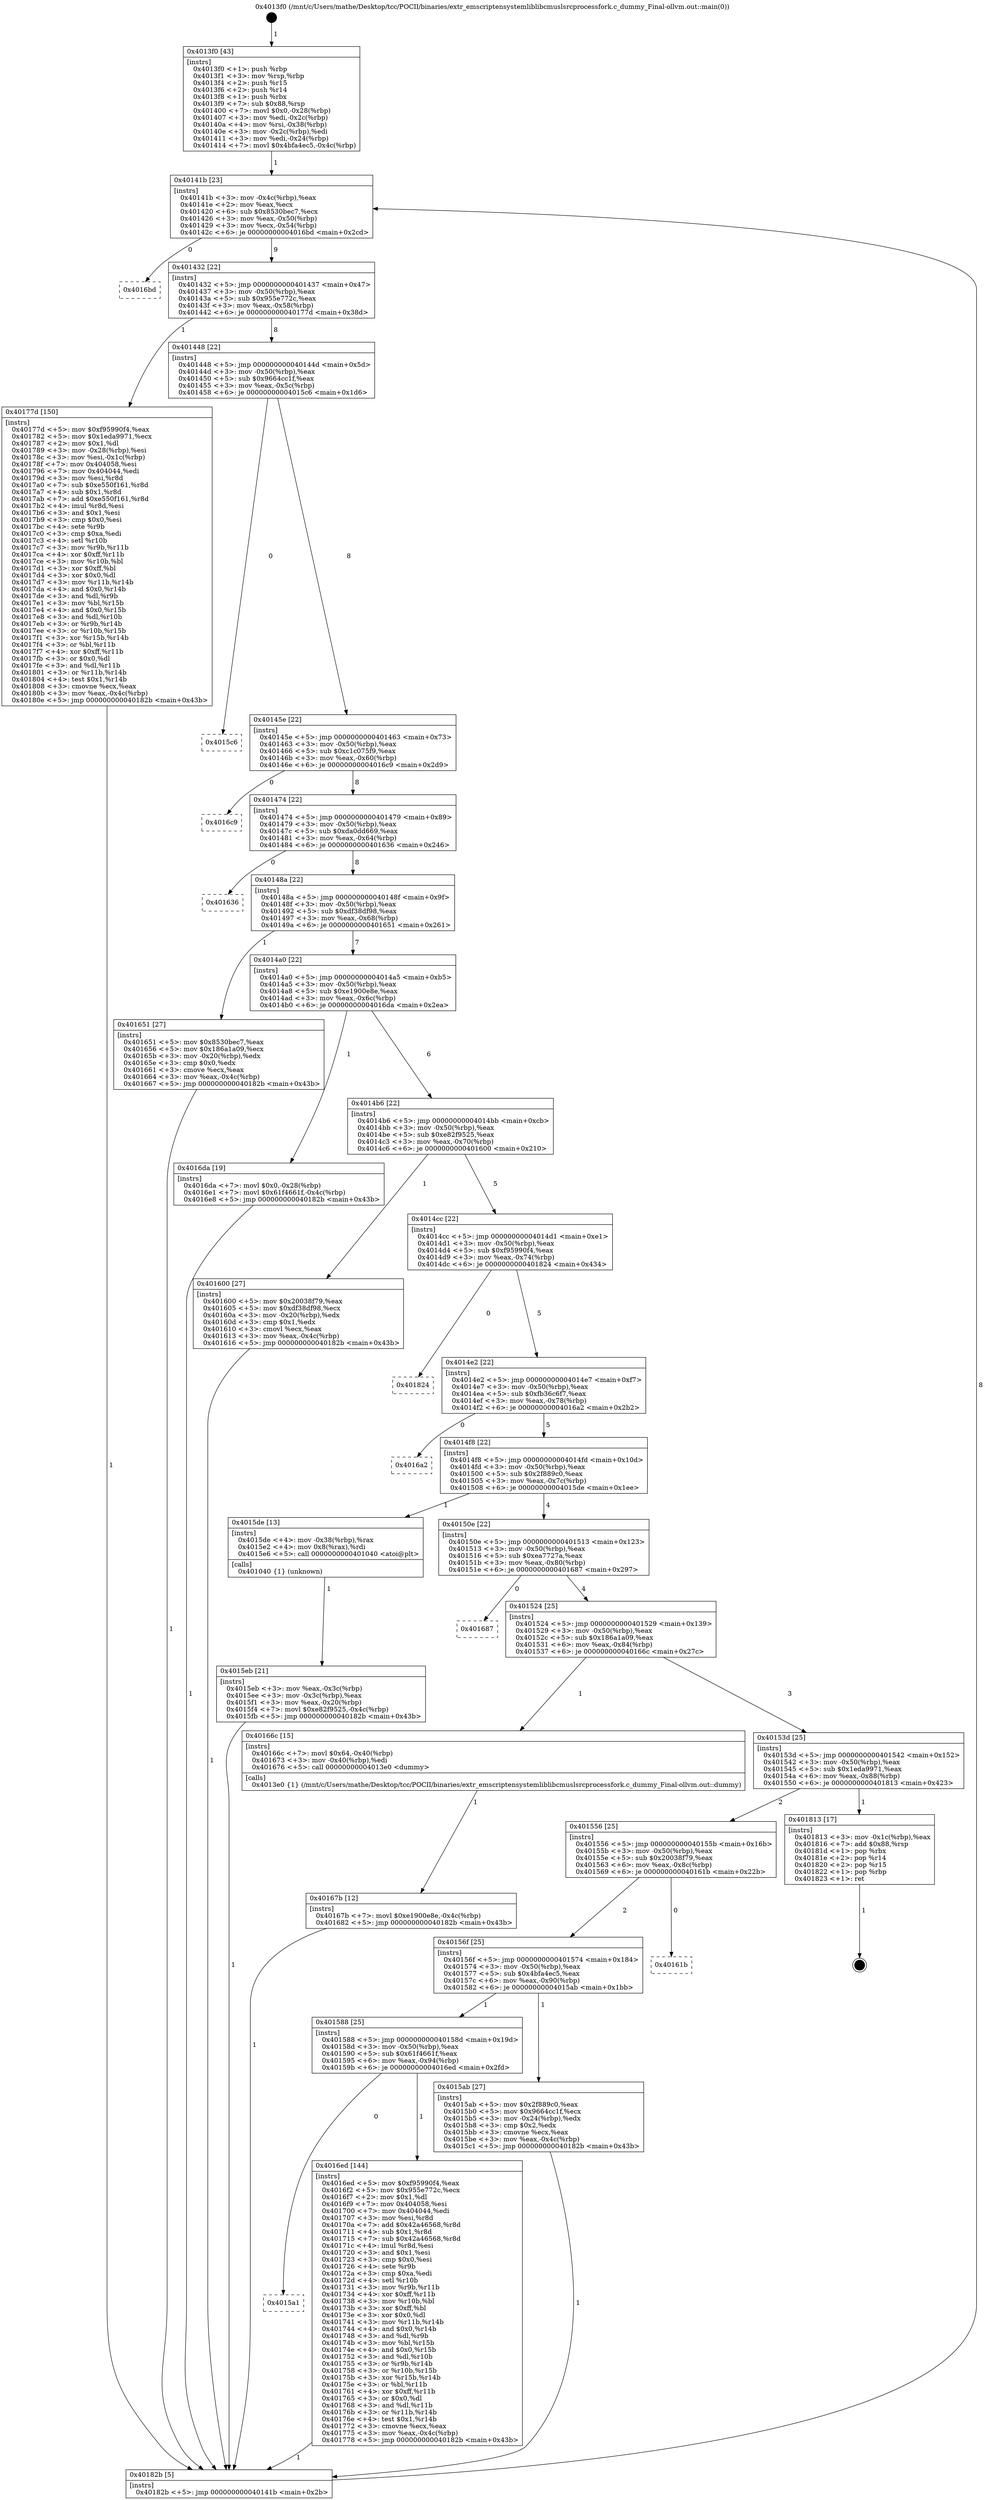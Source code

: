 digraph "0x4013f0" {
  label = "0x4013f0 (/mnt/c/Users/mathe/Desktop/tcc/POCII/binaries/extr_emscriptensystemliblibcmuslsrcprocessfork.c_dummy_Final-ollvm.out::main(0))"
  labelloc = "t"
  node[shape=record]

  Entry [label="",width=0.3,height=0.3,shape=circle,fillcolor=black,style=filled]
  "0x40141b" [label="{
     0x40141b [23]\l
     | [instrs]\l
     &nbsp;&nbsp;0x40141b \<+3\>: mov -0x4c(%rbp),%eax\l
     &nbsp;&nbsp;0x40141e \<+2\>: mov %eax,%ecx\l
     &nbsp;&nbsp;0x401420 \<+6\>: sub $0x8530bec7,%ecx\l
     &nbsp;&nbsp;0x401426 \<+3\>: mov %eax,-0x50(%rbp)\l
     &nbsp;&nbsp;0x401429 \<+3\>: mov %ecx,-0x54(%rbp)\l
     &nbsp;&nbsp;0x40142c \<+6\>: je 00000000004016bd \<main+0x2cd\>\l
  }"]
  "0x4016bd" [label="{
     0x4016bd\l
  }", style=dashed]
  "0x401432" [label="{
     0x401432 [22]\l
     | [instrs]\l
     &nbsp;&nbsp;0x401432 \<+5\>: jmp 0000000000401437 \<main+0x47\>\l
     &nbsp;&nbsp;0x401437 \<+3\>: mov -0x50(%rbp),%eax\l
     &nbsp;&nbsp;0x40143a \<+5\>: sub $0x955e772c,%eax\l
     &nbsp;&nbsp;0x40143f \<+3\>: mov %eax,-0x58(%rbp)\l
     &nbsp;&nbsp;0x401442 \<+6\>: je 000000000040177d \<main+0x38d\>\l
  }"]
  Exit [label="",width=0.3,height=0.3,shape=circle,fillcolor=black,style=filled,peripheries=2]
  "0x40177d" [label="{
     0x40177d [150]\l
     | [instrs]\l
     &nbsp;&nbsp;0x40177d \<+5\>: mov $0xf95990f4,%eax\l
     &nbsp;&nbsp;0x401782 \<+5\>: mov $0x1eda9971,%ecx\l
     &nbsp;&nbsp;0x401787 \<+2\>: mov $0x1,%dl\l
     &nbsp;&nbsp;0x401789 \<+3\>: mov -0x28(%rbp),%esi\l
     &nbsp;&nbsp;0x40178c \<+3\>: mov %esi,-0x1c(%rbp)\l
     &nbsp;&nbsp;0x40178f \<+7\>: mov 0x404058,%esi\l
     &nbsp;&nbsp;0x401796 \<+7\>: mov 0x404044,%edi\l
     &nbsp;&nbsp;0x40179d \<+3\>: mov %esi,%r8d\l
     &nbsp;&nbsp;0x4017a0 \<+7\>: sub $0xe550f161,%r8d\l
     &nbsp;&nbsp;0x4017a7 \<+4\>: sub $0x1,%r8d\l
     &nbsp;&nbsp;0x4017ab \<+7\>: add $0xe550f161,%r8d\l
     &nbsp;&nbsp;0x4017b2 \<+4\>: imul %r8d,%esi\l
     &nbsp;&nbsp;0x4017b6 \<+3\>: and $0x1,%esi\l
     &nbsp;&nbsp;0x4017b9 \<+3\>: cmp $0x0,%esi\l
     &nbsp;&nbsp;0x4017bc \<+4\>: sete %r9b\l
     &nbsp;&nbsp;0x4017c0 \<+3\>: cmp $0xa,%edi\l
     &nbsp;&nbsp;0x4017c3 \<+4\>: setl %r10b\l
     &nbsp;&nbsp;0x4017c7 \<+3\>: mov %r9b,%r11b\l
     &nbsp;&nbsp;0x4017ca \<+4\>: xor $0xff,%r11b\l
     &nbsp;&nbsp;0x4017ce \<+3\>: mov %r10b,%bl\l
     &nbsp;&nbsp;0x4017d1 \<+3\>: xor $0xff,%bl\l
     &nbsp;&nbsp;0x4017d4 \<+3\>: xor $0x0,%dl\l
     &nbsp;&nbsp;0x4017d7 \<+3\>: mov %r11b,%r14b\l
     &nbsp;&nbsp;0x4017da \<+4\>: and $0x0,%r14b\l
     &nbsp;&nbsp;0x4017de \<+3\>: and %dl,%r9b\l
     &nbsp;&nbsp;0x4017e1 \<+3\>: mov %bl,%r15b\l
     &nbsp;&nbsp;0x4017e4 \<+4\>: and $0x0,%r15b\l
     &nbsp;&nbsp;0x4017e8 \<+3\>: and %dl,%r10b\l
     &nbsp;&nbsp;0x4017eb \<+3\>: or %r9b,%r14b\l
     &nbsp;&nbsp;0x4017ee \<+3\>: or %r10b,%r15b\l
     &nbsp;&nbsp;0x4017f1 \<+3\>: xor %r15b,%r14b\l
     &nbsp;&nbsp;0x4017f4 \<+3\>: or %bl,%r11b\l
     &nbsp;&nbsp;0x4017f7 \<+4\>: xor $0xff,%r11b\l
     &nbsp;&nbsp;0x4017fb \<+3\>: or $0x0,%dl\l
     &nbsp;&nbsp;0x4017fe \<+3\>: and %dl,%r11b\l
     &nbsp;&nbsp;0x401801 \<+3\>: or %r11b,%r14b\l
     &nbsp;&nbsp;0x401804 \<+4\>: test $0x1,%r14b\l
     &nbsp;&nbsp;0x401808 \<+3\>: cmovne %ecx,%eax\l
     &nbsp;&nbsp;0x40180b \<+3\>: mov %eax,-0x4c(%rbp)\l
     &nbsp;&nbsp;0x40180e \<+5\>: jmp 000000000040182b \<main+0x43b\>\l
  }"]
  "0x401448" [label="{
     0x401448 [22]\l
     | [instrs]\l
     &nbsp;&nbsp;0x401448 \<+5\>: jmp 000000000040144d \<main+0x5d\>\l
     &nbsp;&nbsp;0x40144d \<+3\>: mov -0x50(%rbp),%eax\l
     &nbsp;&nbsp;0x401450 \<+5\>: sub $0x9664cc1f,%eax\l
     &nbsp;&nbsp;0x401455 \<+3\>: mov %eax,-0x5c(%rbp)\l
     &nbsp;&nbsp;0x401458 \<+6\>: je 00000000004015c6 \<main+0x1d6\>\l
  }"]
  "0x4015a1" [label="{
     0x4015a1\l
  }", style=dashed]
  "0x4015c6" [label="{
     0x4015c6\l
  }", style=dashed]
  "0x40145e" [label="{
     0x40145e [22]\l
     | [instrs]\l
     &nbsp;&nbsp;0x40145e \<+5\>: jmp 0000000000401463 \<main+0x73\>\l
     &nbsp;&nbsp;0x401463 \<+3\>: mov -0x50(%rbp),%eax\l
     &nbsp;&nbsp;0x401466 \<+5\>: sub $0xc1c075f9,%eax\l
     &nbsp;&nbsp;0x40146b \<+3\>: mov %eax,-0x60(%rbp)\l
     &nbsp;&nbsp;0x40146e \<+6\>: je 00000000004016c9 \<main+0x2d9\>\l
  }"]
  "0x4016ed" [label="{
     0x4016ed [144]\l
     | [instrs]\l
     &nbsp;&nbsp;0x4016ed \<+5\>: mov $0xf95990f4,%eax\l
     &nbsp;&nbsp;0x4016f2 \<+5\>: mov $0x955e772c,%ecx\l
     &nbsp;&nbsp;0x4016f7 \<+2\>: mov $0x1,%dl\l
     &nbsp;&nbsp;0x4016f9 \<+7\>: mov 0x404058,%esi\l
     &nbsp;&nbsp;0x401700 \<+7\>: mov 0x404044,%edi\l
     &nbsp;&nbsp;0x401707 \<+3\>: mov %esi,%r8d\l
     &nbsp;&nbsp;0x40170a \<+7\>: add $0x42a46568,%r8d\l
     &nbsp;&nbsp;0x401711 \<+4\>: sub $0x1,%r8d\l
     &nbsp;&nbsp;0x401715 \<+7\>: sub $0x42a46568,%r8d\l
     &nbsp;&nbsp;0x40171c \<+4\>: imul %r8d,%esi\l
     &nbsp;&nbsp;0x401720 \<+3\>: and $0x1,%esi\l
     &nbsp;&nbsp;0x401723 \<+3\>: cmp $0x0,%esi\l
     &nbsp;&nbsp;0x401726 \<+4\>: sete %r9b\l
     &nbsp;&nbsp;0x40172a \<+3\>: cmp $0xa,%edi\l
     &nbsp;&nbsp;0x40172d \<+4\>: setl %r10b\l
     &nbsp;&nbsp;0x401731 \<+3\>: mov %r9b,%r11b\l
     &nbsp;&nbsp;0x401734 \<+4\>: xor $0xff,%r11b\l
     &nbsp;&nbsp;0x401738 \<+3\>: mov %r10b,%bl\l
     &nbsp;&nbsp;0x40173b \<+3\>: xor $0xff,%bl\l
     &nbsp;&nbsp;0x40173e \<+3\>: xor $0x0,%dl\l
     &nbsp;&nbsp;0x401741 \<+3\>: mov %r11b,%r14b\l
     &nbsp;&nbsp;0x401744 \<+4\>: and $0x0,%r14b\l
     &nbsp;&nbsp;0x401748 \<+3\>: and %dl,%r9b\l
     &nbsp;&nbsp;0x40174b \<+3\>: mov %bl,%r15b\l
     &nbsp;&nbsp;0x40174e \<+4\>: and $0x0,%r15b\l
     &nbsp;&nbsp;0x401752 \<+3\>: and %dl,%r10b\l
     &nbsp;&nbsp;0x401755 \<+3\>: or %r9b,%r14b\l
     &nbsp;&nbsp;0x401758 \<+3\>: or %r10b,%r15b\l
     &nbsp;&nbsp;0x40175b \<+3\>: xor %r15b,%r14b\l
     &nbsp;&nbsp;0x40175e \<+3\>: or %bl,%r11b\l
     &nbsp;&nbsp;0x401761 \<+4\>: xor $0xff,%r11b\l
     &nbsp;&nbsp;0x401765 \<+3\>: or $0x0,%dl\l
     &nbsp;&nbsp;0x401768 \<+3\>: and %dl,%r11b\l
     &nbsp;&nbsp;0x40176b \<+3\>: or %r11b,%r14b\l
     &nbsp;&nbsp;0x40176e \<+4\>: test $0x1,%r14b\l
     &nbsp;&nbsp;0x401772 \<+3\>: cmovne %ecx,%eax\l
     &nbsp;&nbsp;0x401775 \<+3\>: mov %eax,-0x4c(%rbp)\l
     &nbsp;&nbsp;0x401778 \<+5\>: jmp 000000000040182b \<main+0x43b\>\l
  }"]
  "0x4016c9" [label="{
     0x4016c9\l
  }", style=dashed]
  "0x401474" [label="{
     0x401474 [22]\l
     | [instrs]\l
     &nbsp;&nbsp;0x401474 \<+5\>: jmp 0000000000401479 \<main+0x89\>\l
     &nbsp;&nbsp;0x401479 \<+3\>: mov -0x50(%rbp),%eax\l
     &nbsp;&nbsp;0x40147c \<+5\>: sub $0xda0dd669,%eax\l
     &nbsp;&nbsp;0x401481 \<+3\>: mov %eax,-0x64(%rbp)\l
     &nbsp;&nbsp;0x401484 \<+6\>: je 0000000000401636 \<main+0x246\>\l
  }"]
  "0x40167b" [label="{
     0x40167b [12]\l
     | [instrs]\l
     &nbsp;&nbsp;0x40167b \<+7\>: movl $0xe1900e8e,-0x4c(%rbp)\l
     &nbsp;&nbsp;0x401682 \<+5\>: jmp 000000000040182b \<main+0x43b\>\l
  }"]
  "0x401636" [label="{
     0x401636\l
  }", style=dashed]
  "0x40148a" [label="{
     0x40148a [22]\l
     | [instrs]\l
     &nbsp;&nbsp;0x40148a \<+5\>: jmp 000000000040148f \<main+0x9f\>\l
     &nbsp;&nbsp;0x40148f \<+3\>: mov -0x50(%rbp),%eax\l
     &nbsp;&nbsp;0x401492 \<+5\>: sub $0xdf38df98,%eax\l
     &nbsp;&nbsp;0x401497 \<+3\>: mov %eax,-0x68(%rbp)\l
     &nbsp;&nbsp;0x40149a \<+6\>: je 0000000000401651 \<main+0x261\>\l
  }"]
  "0x4015eb" [label="{
     0x4015eb [21]\l
     | [instrs]\l
     &nbsp;&nbsp;0x4015eb \<+3\>: mov %eax,-0x3c(%rbp)\l
     &nbsp;&nbsp;0x4015ee \<+3\>: mov -0x3c(%rbp),%eax\l
     &nbsp;&nbsp;0x4015f1 \<+3\>: mov %eax,-0x20(%rbp)\l
     &nbsp;&nbsp;0x4015f4 \<+7\>: movl $0xe82f9525,-0x4c(%rbp)\l
     &nbsp;&nbsp;0x4015fb \<+5\>: jmp 000000000040182b \<main+0x43b\>\l
  }"]
  "0x401651" [label="{
     0x401651 [27]\l
     | [instrs]\l
     &nbsp;&nbsp;0x401651 \<+5\>: mov $0x8530bec7,%eax\l
     &nbsp;&nbsp;0x401656 \<+5\>: mov $0x186a1a09,%ecx\l
     &nbsp;&nbsp;0x40165b \<+3\>: mov -0x20(%rbp),%edx\l
     &nbsp;&nbsp;0x40165e \<+3\>: cmp $0x0,%edx\l
     &nbsp;&nbsp;0x401661 \<+3\>: cmove %ecx,%eax\l
     &nbsp;&nbsp;0x401664 \<+3\>: mov %eax,-0x4c(%rbp)\l
     &nbsp;&nbsp;0x401667 \<+5\>: jmp 000000000040182b \<main+0x43b\>\l
  }"]
  "0x4014a0" [label="{
     0x4014a0 [22]\l
     | [instrs]\l
     &nbsp;&nbsp;0x4014a0 \<+5\>: jmp 00000000004014a5 \<main+0xb5\>\l
     &nbsp;&nbsp;0x4014a5 \<+3\>: mov -0x50(%rbp),%eax\l
     &nbsp;&nbsp;0x4014a8 \<+5\>: sub $0xe1900e8e,%eax\l
     &nbsp;&nbsp;0x4014ad \<+3\>: mov %eax,-0x6c(%rbp)\l
     &nbsp;&nbsp;0x4014b0 \<+6\>: je 00000000004016da \<main+0x2ea\>\l
  }"]
  "0x4013f0" [label="{
     0x4013f0 [43]\l
     | [instrs]\l
     &nbsp;&nbsp;0x4013f0 \<+1\>: push %rbp\l
     &nbsp;&nbsp;0x4013f1 \<+3\>: mov %rsp,%rbp\l
     &nbsp;&nbsp;0x4013f4 \<+2\>: push %r15\l
     &nbsp;&nbsp;0x4013f6 \<+2\>: push %r14\l
     &nbsp;&nbsp;0x4013f8 \<+1\>: push %rbx\l
     &nbsp;&nbsp;0x4013f9 \<+7\>: sub $0x88,%rsp\l
     &nbsp;&nbsp;0x401400 \<+7\>: movl $0x0,-0x28(%rbp)\l
     &nbsp;&nbsp;0x401407 \<+3\>: mov %edi,-0x2c(%rbp)\l
     &nbsp;&nbsp;0x40140a \<+4\>: mov %rsi,-0x38(%rbp)\l
     &nbsp;&nbsp;0x40140e \<+3\>: mov -0x2c(%rbp),%edi\l
     &nbsp;&nbsp;0x401411 \<+3\>: mov %edi,-0x24(%rbp)\l
     &nbsp;&nbsp;0x401414 \<+7\>: movl $0x4bfa4ec5,-0x4c(%rbp)\l
  }"]
  "0x4016da" [label="{
     0x4016da [19]\l
     | [instrs]\l
     &nbsp;&nbsp;0x4016da \<+7\>: movl $0x0,-0x28(%rbp)\l
     &nbsp;&nbsp;0x4016e1 \<+7\>: movl $0x61f4661f,-0x4c(%rbp)\l
     &nbsp;&nbsp;0x4016e8 \<+5\>: jmp 000000000040182b \<main+0x43b\>\l
  }"]
  "0x4014b6" [label="{
     0x4014b6 [22]\l
     | [instrs]\l
     &nbsp;&nbsp;0x4014b6 \<+5\>: jmp 00000000004014bb \<main+0xcb\>\l
     &nbsp;&nbsp;0x4014bb \<+3\>: mov -0x50(%rbp),%eax\l
     &nbsp;&nbsp;0x4014be \<+5\>: sub $0xe82f9525,%eax\l
     &nbsp;&nbsp;0x4014c3 \<+3\>: mov %eax,-0x70(%rbp)\l
     &nbsp;&nbsp;0x4014c6 \<+6\>: je 0000000000401600 \<main+0x210\>\l
  }"]
  "0x40182b" [label="{
     0x40182b [5]\l
     | [instrs]\l
     &nbsp;&nbsp;0x40182b \<+5\>: jmp 000000000040141b \<main+0x2b\>\l
  }"]
  "0x401600" [label="{
     0x401600 [27]\l
     | [instrs]\l
     &nbsp;&nbsp;0x401600 \<+5\>: mov $0x20038f79,%eax\l
     &nbsp;&nbsp;0x401605 \<+5\>: mov $0xdf38df98,%ecx\l
     &nbsp;&nbsp;0x40160a \<+3\>: mov -0x20(%rbp),%edx\l
     &nbsp;&nbsp;0x40160d \<+3\>: cmp $0x1,%edx\l
     &nbsp;&nbsp;0x401610 \<+3\>: cmovl %ecx,%eax\l
     &nbsp;&nbsp;0x401613 \<+3\>: mov %eax,-0x4c(%rbp)\l
     &nbsp;&nbsp;0x401616 \<+5\>: jmp 000000000040182b \<main+0x43b\>\l
  }"]
  "0x4014cc" [label="{
     0x4014cc [22]\l
     | [instrs]\l
     &nbsp;&nbsp;0x4014cc \<+5\>: jmp 00000000004014d1 \<main+0xe1\>\l
     &nbsp;&nbsp;0x4014d1 \<+3\>: mov -0x50(%rbp),%eax\l
     &nbsp;&nbsp;0x4014d4 \<+5\>: sub $0xf95990f4,%eax\l
     &nbsp;&nbsp;0x4014d9 \<+3\>: mov %eax,-0x74(%rbp)\l
     &nbsp;&nbsp;0x4014dc \<+6\>: je 0000000000401824 \<main+0x434\>\l
  }"]
  "0x401588" [label="{
     0x401588 [25]\l
     | [instrs]\l
     &nbsp;&nbsp;0x401588 \<+5\>: jmp 000000000040158d \<main+0x19d\>\l
     &nbsp;&nbsp;0x40158d \<+3\>: mov -0x50(%rbp),%eax\l
     &nbsp;&nbsp;0x401590 \<+5\>: sub $0x61f4661f,%eax\l
     &nbsp;&nbsp;0x401595 \<+6\>: mov %eax,-0x94(%rbp)\l
     &nbsp;&nbsp;0x40159b \<+6\>: je 00000000004016ed \<main+0x2fd\>\l
  }"]
  "0x401824" [label="{
     0x401824\l
  }", style=dashed]
  "0x4014e2" [label="{
     0x4014e2 [22]\l
     | [instrs]\l
     &nbsp;&nbsp;0x4014e2 \<+5\>: jmp 00000000004014e7 \<main+0xf7\>\l
     &nbsp;&nbsp;0x4014e7 \<+3\>: mov -0x50(%rbp),%eax\l
     &nbsp;&nbsp;0x4014ea \<+5\>: sub $0xfb36c6f7,%eax\l
     &nbsp;&nbsp;0x4014ef \<+3\>: mov %eax,-0x78(%rbp)\l
     &nbsp;&nbsp;0x4014f2 \<+6\>: je 00000000004016a2 \<main+0x2b2\>\l
  }"]
  "0x4015ab" [label="{
     0x4015ab [27]\l
     | [instrs]\l
     &nbsp;&nbsp;0x4015ab \<+5\>: mov $0x2f889c0,%eax\l
     &nbsp;&nbsp;0x4015b0 \<+5\>: mov $0x9664cc1f,%ecx\l
     &nbsp;&nbsp;0x4015b5 \<+3\>: mov -0x24(%rbp),%edx\l
     &nbsp;&nbsp;0x4015b8 \<+3\>: cmp $0x2,%edx\l
     &nbsp;&nbsp;0x4015bb \<+3\>: cmovne %ecx,%eax\l
     &nbsp;&nbsp;0x4015be \<+3\>: mov %eax,-0x4c(%rbp)\l
     &nbsp;&nbsp;0x4015c1 \<+5\>: jmp 000000000040182b \<main+0x43b\>\l
  }"]
  "0x4016a2" [label="{
     0x4016a2\l
  }", style=dashed]
  "0x4014f8" [label="{
     0x4014f8 [22]\l
     | [instrs]\l
     &nbsp;&nbsp;0x4014f8 \<+5\>: jmp 00000000004014fd \<main+0x10d\>\l
     &nbsp;&nbsp;0x4014fd \<+3\>: mov -0x50(%rbp),%eax\l
     &nbsp;&nbsp;0x401500 \<+5\>: sub $0x2f889c0,%eax\l
     &nbsp;&nbsp;0x401505 \<+3\>: mov %eax,-0x7c(%rbp)\l
     &nbsp;&nbsp;0x401508 \<+6\>: je 00000000004015de \<main+0x1ee\>\l
  }"]
  "0x40156f" [label="{
     0x40156f [25]\l
     | [instrs]\l
     &nbsp;&nbsp;0x40156f \<+5\>: jmp 0000000000401574 \<main+0x184\>\l
     &nbsp;&nbsp;0x401574 \<+3\>: mov -0x50(%rbp),%eax\l
     &nbsp;&nbsp;0x401577 \<+5\>: sub $0x4bfa4ec5,%eax\l
     &nbsp;&nbsp;0x40157c \<+6\>: mov %eax,-0x90(%rbp)\l
     &nbsp;&nbsp;0x401582 \<+6\>: je 00000000004015ab \<main+0x1bb\>\l
  }"]
  "0x4015de" [label="{
     0x4015de [13]\l
     | [instrs]\l
     &nbsp;&nbsp;0x4015de \<+4\>: mov -0x38(%rbp),%rax\l
     &nbsp;&nbsp;0x4015e2 \<+4\>: mov 0x8(%rax),%rdi\l
     &nbsp;&nbsp;0x4015e6 \<+5\>: call 0000000000401040 \<atoi@plt\>\l
     | [calls]\l
     &nbsp;&nbsp;0x401040 \{1\} (unknown)\l
  }"]
  "0x40150e" [label="{
     0x40150e [22]\l
     | [instrs]\l
     &nbsp;&nbsp;0x40150e \<+5\>: jmp 0000000000401513 \<main+0x123\>\l
     &nbsp;&nbsp;0x401513 \<+3\>: mov -0x50(%rbp),%eax\l
     &nbsp;&nbsp;0x401516 \<+5\>: sub $0xea7727a,%eax\l
     &nbsp;&nbsp;0x40151b \<+3\>: mov %eax,-0x80(%rbp)\l
     &nbsp;&nbsp;0x40151e \<+6\>: je 0000000000401687 \<main+0x297\>\l
  }"]
  "0x40161b" [label="{
     0x40161b\l
  }", style=dashed]
  "0x401687" [label="{
     0x401687\l
  }", style=dashed]
  "0x401524" [label="{
     0x401524 [25]\l
     | [instrs]\l
     &nbsp;&nbsp;0x401524 \<+5\>: jmp 0000000000401529 \<main+0x139\>\l
     &nbsp;&nbsp;0x401529 \<+3\>: mov -0x50(%rbp),%eax\l
     &nbsp;&nbsp;0x40152c \<+5\>: sub $0x186a1a09,%eax\l
     &nbsp;&nbsp;0x401531 \<+6\>: mov %eax,-0x84(%rbp)\l
     &nbsp;&nbsp;0x401537 \<+6\>: je 000000000040166c \<main+0x27c\>\l
  }"]
  "0x401556" [label="{
     0x401556 [25]\l
     | [instrs]\l
     &nbsp;&nbsp;0x401556 \<+5\>: jmp 000000000040155b \<main+0x16b\>\l
     &nbsp;&nbsp;0x40155b \<+3\>: mov -0x50(%rbp),%eax\l
     &nbsp;&nbsp;0x40155e \<+5\>: sub $0x20038f79,%eax\l
     &nbsp;&nbsp;0x401563 \<+6\>: mov %eax,-0x8c(%rbp)\l
     &nbsp;&nbsp;0x401569 \<+6\>: je 000000000040161b \<main+0x22b\>\l
  }"]
  "0x40166c" [label="{
     0x40166c [15]\l
     | [instrs]\l
     &nbsp;&nbsp;0x40166c \<+7\>: movl $0x64,-0x40(%rbp)\l
     &nbsp;&nbsp;0x401673 \<+3\>: mov -0x40(%rbp),%edi\l
     &nbsp;&nbsp;0x401676 \<+5\>: call 00000000004013e0 \<dummy\>\l
     | [calls]\l
     &nbsp;&nbsp;0x4013e0 \{1\} (/mnt/c/Users/mathe/Desktop/tcc/POCII/binaries/extr_emscriptensystemliblibcmuslsrcprocessfork.c_dummy_Final-ollvm.out::dummy)\l
  }"]
  "0x40153d" [label="{
     0x40153d [25]\l
     | [instrs]\l
     &nbsp;&nbsp;0x40153d \<+5\>: jmp 0000000000401542 \<main+0x152\>\l
     &nbsp;&nbsp;0x401542 \<+3\>: mov -0x50(%rbp),%eax\l
     &nbsp;&nbsp;0x401545 \<+5\>: sub $0x1eda9971,%eax\l
     &nbsp;&nbsp;0x40154a \<+6\>: mov %eax,-0x88(%rbp)\l
     &nbsp;&nbsp;0x401550 \<+6\>: je 0000000000401813 \<main+0x423\>\l
  }"]
  "0x401813" [label="{
     0x401813 [17]\l
     | [instrs]\l
     &nbsp;&nbsp;0x401813 \<+3\>: mov -0x1c(%rbp),%eax\l
     &nbsp;&nbsp;0x401816 \<+7\>: add $0x88,%rsp\l
     &nbsp;&nbsp;0x40181d \<+1\>: pop %rbx\l
     &nbsp;&nbsp;0x40181e \<+2\>: pop %r14\l
     &nbsp;&nbsp;0x401820 \<+2\>: pop %r15\l
     &nbsp;&nbsp;0x401822 \<+1\>: pop %rbp\l
     &nbsp;&nbsp;0x401823 \<+1\>: ret\l
  }"]
  Entry -> "0x4013f0" [label=" 1"]
  "0x40141b" -> "0x4016bd" [label=" 0"]
  "0x40141b" -> "0x401432" [label=" 9"]
  "0x401813" -> Exit [label=" 1"]
  "0x401432" -> "0x40177d" [label=" 1"]
  "0x401432" -> "0x401448" [label=" 8"]
  "0x40177d" -> "0x40182b" [label=" 1"]
  "0x401448" -> "0x4015c6" [label=" 0"]
  "0x401448" -> "0x40145e" [label=" 8"]
  "0x4016ed" -> "0x40182b" [label=" 1"]
  "0x40145e" -> "0x4016c9" [label=" 0"]
  "0x40145e" -> "0x401474" [label=" 8"]
  "0x401588" -> "0x4015a1" [label=" 0"]
  "0x401474" -> "0x401636" [label=" 0"]
  "0x401474" -> "0x40148a" [label=" 8"]
  "0x401588" -> "0x4016ed" [label=" 1"]
  "0x40148a" -> "0x401651" [label=" 1"]
  "0x40148a" -> "0x4014a0" [label=" 7"]
  "0x4016da" -> "0x40182b" [label=" 1"]
  "0x4014a0" -> "0x4016da" [label=" 1"]
  "0x4014a0" -> "0x4014b6" [label=" 6"]
  "0x40167b" -> "0x40182b" [label=" 1"]
  "0x4014b6" -> "0x401600" [label=" 1"]
  "0x4014b6" -> "0x4014cc" [label=" 5"]
  "0x40166c" -> "0x40167b" [label=" 1"]
  "0x4014cc" -> "0x401824" [label=" 0"]
  "0x4014cc" -> "0x4014e2" [label=" 5"]
  "0x401651" -> "0x40182b" [label=" 1"]
  "0x4014e2" -> "0x4016a2" [label=" 0"]
  "0x4014e2" -> "0x4014f8" [label=" 5"]
  "0x401600" -> "0x40182b" [label=" 1"]
  "0x4014f8" -> "0x4015de" [label=" 1"]
  "0x4014f8" -> "0x40150e" [label=" 4"]
  "0x4015de" -> "0x4015eb" [label=" 1"]
  "0x40150e" -> "0x401687" [label=" 0"]
  "0x40150e" -> "0x401524" [label=" 4"]
  "0x40182b" -> "0x40141b" [label=" 8"]
  "0x401524" -> "0x40166c" [label=" 1"]
  "0x401524" -> "0x40153d" [label=" 3"]
  "0x4015ab" -> "0x40182b" [label=" 1"]
  "0x40153d" -> "0x401813" [label=" 1"]
  "0x40153d" -> "0x401556" [label=" 2"]
  "0x4013f0" -> "0x40141b" [label=" 1"]
  "0x401556" -> "0x40161b" [label=" 0"]
  "0x401556" -> "0x40156f" [label=" 2"]
  "0x4015eb" -> "0x40182b" [label=" 1"]
  "0x40156f" -> "0x4015ab" [label=" 1"]
  "0x40156f" -> "0x401588" [label=" 1"]
}

